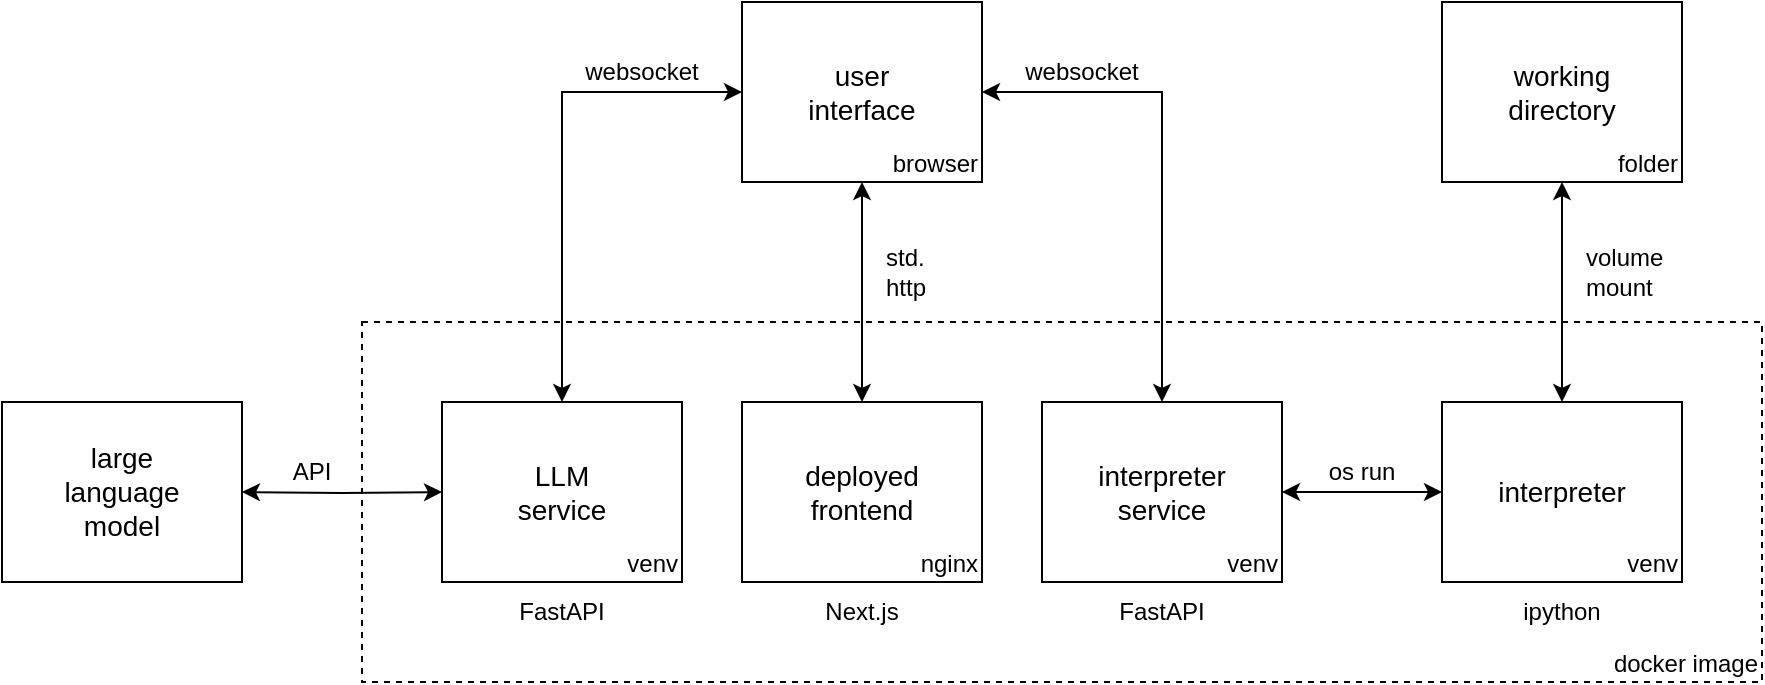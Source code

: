 <mxfile version="21.6.5" type="device">
  <diagram name="Page-1" id="NTjiGH4Cz_g98eemZZYS">
    <mxGraphModel dx="1457" dy="989" grid="1" gridSize="10" guides="1" tooltips="1" connect="1" arrows="1" fold="1" page="1" pageScale="1" pageWidth="1100" pageHeight="850" math="0" shadow="0">
      <root>
        <mxCell id="0" />
        <mxCell id="1" parent="0" />
        <mxCell id="1DaiOdLd6T580_-Mj7Hy-2" value="docker image" style="rounded=0;whiteSpace=wrap;html=1;align=right;verticalAlign=bottom;fillColor=none;dashed=1;" parent="1" vertex="1">
          <mxGeometry x="310" y="370" width="700" height="180" as="geometry" />
        </mxCell>
        <mxCell id="1DaiOdLd6T580_-Mj7Hy-17" style="edgeStyle=orthogonalEdgeStyle;rounded=0;orthogonalLoop=1;jettySize=auto;html=1;entryX=1;entryY=0.5;entryDx=0;entryDy=0;startArrow=classic;startFill=1;" parent="1" target="1DaiOdLd6T580_-Mj7Hy-13" edge="1">
          <mxGeometry relative="1" as="geometry">
            <mxPoint x="350" y="455" as="sourcePoint" />
          </mxGeometry>
        </mxCell>
        <mxCell id="1DaiOdLd6T580_-Mj7Hy-8" value="nginx" style="rounded=0;whiteSpace=wrap;html=1;verticalAlign=bottom;align=right;" parent="1" vertex="1">
          <mxGeometry x="500" y="410" width="120" height="90" as="geometry" />
        </mxCell>
        <mxCell id="1DaiOdLd6T580_-Mj7Hy-4" style="edgeStyle=orthogonalEdgeStyle;rounded=0;orthogonalLoop=1;jettySize=auto;html=1;exitX=0.5;exitY=1;exitDx=0;exitDy=0;" parent="1" edge="1">
          <mxGeometry relative="1" as="geometry">
            <mxPoint x="625" y="500" as="sourcePoint" />
            <mxPoint x="625" y="500" as="targetPoint" />
          </mxGeometry>
        </mxCell>
        <mxCell id="1DaiOdLd6T580_-Mj7Hy-19" style="edgeStyle=orthogonalEdgeStyle;rounded=0;orthogonalLoop=1;jettySize=auto;html=1;entryX=0;entryY=0.5;entryDx=0;entryDy=0;startArrow=classic;startFill=1;" parent="1" source="1DaiOdLd6T580_-Mj7Hy-5" target="1DaiOdLd6T580_-Mj7Hy-7" edge="1">
          <mxGeometry relative="1" as="geometry" />
        </mxCell>
        <mxCell id="1DaiOdLd6T580_-Mj7Hy-5" value="venv" style="rounded=0;whiteSpace=wrap;html=1;verticalAlign=bottom;align=right;" parent="1" vertex="1">
          <mxGeometry x="650" y="410" width="120" height="90" as="geometry" />
        </mxCell>
        <mxCell id="1DaiOdLd6T580_-Mj7Hy-6" value="deployed frontend" style="text;html=1;strokeColor=none;fillColor=none;align=center;verticalAlign=middle;whiteSpace=wrap;rounded=0;fontSize=14;" parent="1" vertex="1">
          <mxGeometry x="530" y="440" width="60" height="30" as="geometry" />
        </mxCell>
        <mxCell id="1DaiOdLd6T580_-Mj7Hy-30" style="edgeStyle=orthogonalEdgeStyle;rounded=0;orthogonalLoop=1;jettySize=auto;html=1;entryX=0.5;entryY=1;entryDx=0;entryDy=0;startArrow=classic;startFill=1;" parent="1" source="1DaiOdLd6T580_-Mj7Hy-7" target="1DaiOdLd6T580_-Mj7Hy-28" edge="1">
          <mxGeometry relative="1" as="geometry" />
        </mxCell>
        <mxCell id="1DaiOdLd6T580_-Mj7Hy-7" value="venv" style="rounded=0;whiteSpace=wrap;html=1;verticalAlign=bottom;align=right;" parent="1" vertex="1">
          <mxGeometry x="850" y="410" width="120" height="90" as="geometry" />
        </mxCell>
        <mxCell id="1DaiOdLd6T580_-Mj7Hy-9" value="interpreter service" style="text;html=1;strokeColor=none;fillColor=none;align=center;verticalAlign=middle;whiteSpace=wrap;rounded=0;fontSize=14;" parent="1" vertex="1">
          <mxGeometry x="680" y="440" width="60" height="30" as="geometry" />
        </mxCell>
        <mxCell id="1DaiOdLd6T580_-Mj7Hy-10" value="ipython" style="text;html=1;strokeColor=none;fillColor=none;align=center;verticalAlign=middle;whiteSpace=wrap;rounded=0;" parent="1" vertex="1">
          <mxGeometry x="880" y="500" width="60" height="30" as="geometry" />
        </mxCell>
        <mxCell id="1DaiOdLd6T580_-Mj7Hy-15" style="edgeStyle=orthogonalEdgeStyle;rounded=0;orthogonalLoop=1;jettySize=auto;html=1;entryX=0.5;entryY=0;entryDx=0;entryDy=0;startArrow=classic;startFill=1;" parent="1" source="1DaiOdLd6T580_-Mj7Hy-11" target="1DaiOdLd6T580_-Mj7Hy-5" edge="1">
          <mxGeometry relative="1" as="geometry" />
        </mxCell>
        <mxCell id="1DaiOdLd6T580_-Mj7Hy-16" style="edgeStyle=orthogonalEdgeStyle;rounded=0;orthogonalLoop=1;jettySize=auto;html=1;entryX=0.5;entryY=0;entryDx=0;entryDy=0;startArrow=classic;startFill=1;" parent="1" source="1DaiOdLd6T580_-Mj7Hy-11" target="1DaiOdLd6T580_-Mj7Hy-8" edge="1">
          <mxGeometry relative="1" as="geometry" />
        </mxCell>
        <mxCell id="1DaiOdLd6T580_-Mj7Hy-11" value="browser" style="rounded=0;whiteSpace=wrap;html=1;verticalAlign=bottom;align=right;" parent="1" vertex="1">
          <mxGeometry x="500" y="210" width="120" height="90" as="geometry" />
        </mxCell>
        <mxCell id="1DaiOdLd6T580_-Mj7Hy-12" value="user interface" style="text;html=1;strokeColor=none;fillColor=none;align=center;verticalAlign=middle;whiteSpace=wrap;rounded=0;fontSize=14;" parent="1" vertex="1">
          <mxGeometry x="530" y="240" width="60" height="30" as="geometry" />
        </mxCell>
        <mxCell id="1DaiOdLd6T580_-Mj7Hy-13" value="" style="rounded=0;whiteSpace=wrap;html=1;verticalAlign=bottom;align=right;" parent="1" vertex="1">
          <mxGeometry x="130" y="410" width="120" height="90" as="geometry" />
        </mxCell>
        <mxCell id="1DaiOdLd6T580_-Mj7Hy-14" value="large language model" style="text;html=1;strokeColor=none;fillColor=none;align=center;verticalAlign=middle;whiteSpace=wrap;rounded=0;fontSize=14;" parent="1" vertex="1">
          <mxGeometry x="160" y="440" width="60" height="30" as="geometry" />
        </mxCell>
        <mxCell id="1DaiOdLd6T580_-Mj7Hy-20" value="std. http" style="text;html=1;strokeColor=none;fillColor=none;align=left;verticalAlign=middle;whiteSpace=wrap;rounded=0;" parent="1" vertex="1">
          <mxGeometry x="570" y="330" width="40" height="30" as="geometry" />
        </mxCell>
        <mxCell id="1DaiOdLd6T580_-Mj7Hy-21" value="API" style="text;html=1;strokeColor=none;fillColor=none;align=center;verticalAlign=middle;whiteSpace=wrap;rounded=0;" parent="1" vertex="1">
          <mxGeometry x="250" y="430" width="70" height="30" as="geometry" />
        </mxCell>
        <mxCell id="1DaiOdLd6T580_-Mj7Hy-22" value="websocket" style="text;html=1;strokeColor=none;fillColor=none;align=center;verticalAlign=middle;whiteSpace=wrap;rounded=0;" parent="1" vertex="1">
          <mxGeometry x="610" y="230" width="120" height="30" as="geometry" />
        </mxCell>
        <mxCell id="1DaiOdLd6T580_-Mj7Hy-23" value="os run" style="text;html=1;strokeColor=none;fillColor=none;align=center;verticalAlign=middle;whiteSpace=wrap;rounded=0;" parent="1" vertex="1">
          <mxGeometry x="780" y="430" width="60" height="30" as="geometry" />
        </mxCell>
        <mxCell id="1DaiOdLd6T580_-Mj7Hy-25" value="Next.js" style="text;html=1;strokeColor=none;fillColor=none;align=center;verticalAlign=middle;whiteSpace=wrap;rounded=0;" parent="1" vertex="1">
          <mxGeometry x="530" y="500" width="60" height="30" as="geometry" />
        </mxCell>
        <mxCell id="1DaiOdLd6T580_-Mj7Hy-26" value="FastAPI" style="text;html=1;strokeColor=none;fillColor=none;align=center;verticalAlign=middle;whiteSpace=wrap;rounded=0;" parent="1" vertex="1">
          <mxGeometry x="680" y="500" width="60" height="30" as="geometry" />
        </mxCell>
        <mxCell id="1DaiOdLd6T580_-Mj7Hy-27" value="interpreter" style="text;html=1;strokeColor=none;fillColor=none;align=center;verticalAlign=middle;whiteSpace=wrap;rounded=0;fontSize=14;" parent="1" vertex="1">
          <mxGeometry x="880" y="440" width="60" height="30" as="geometry" />
        </mxCell>
        <mxCell id="1DaiOdLd6T580_-Mj7Hy-28" value="folder" style="rounded=0;whiteSpace=wrap;html=1;verticalAlign=bottom;align=right;" parent="1" vertex="1">
          <mxGeometry x="850" y="210" width="120" height="90" as="geometry" />
        </mxCell>
        <mxCell id="1DaiOdLd6T580_-Mj7Hy-29" value="working directory" style="text;html=1;strokeColor=none;fillColor=none;align=center;verticalAlign=middle;whiteSpace=wrap;rounded=0;fontSize=14;" parent="1" vertex="1">
          <mxGeometry x="880" y="240" width="60" height="30" as="geometry" />
        </mxCell>
        <mxCell id="1DaiOdLd6T580_-Mj7Hy-31" value="volume&lt;br&gt;mount" style="text;html=1;strokeColor=none;fillColor=none;align=left;verticalAlign=middle;whiteSpace=wrap;rounded=0;" parent="1" vertex="1">
          <mxGeometry x="920" y="330" width="60" height="30" as="geometry" />
        </mxCell>
        <mxCell id="6ENJdM-MlTLPdebcYQGK-1" value="venv" style="rounded=0;whiteSpace=wrap;html=1;verticalAlign=bottom;align=right;" vertex="1" parent="1">
          <mxGeometry x="350" y="410" width="120" height="90" as="geometry" />
        </mxCell>
        <mxCell id="6ENJdM-MlTLPdebcYQGK-2" value="LLM service" style="text;html=1;strokeColor=none;fillColor=none;align=center;verticalAlign=middle;whiteSpace=wrap;rounded=0;fontSize=14;" vertex="1" parent="1">
          <mxGeometry x="380" y="440" width="60" height="30" as="geometry" />
        </mxCell>
        <mxCell id="6ENJdM-MlTLPdebcYQGK-3" value="FastAPI" style="text;html=1;strokeColor=none;fillColor=none;align=center;verticalAlign=middle;whiteSpace=wrap;rounded=0;" vertex="1" parent="1">
          <mxGeometry x="380" y="500" width="60" height="30" as="geometry" />
        </mxCell>
        <mxCell id="6ENJdM-MlTLPdebcYQGK-4" style="edgeStyle=orthogonalEdgeStyle;rounded=0;orthogonalLoop=1;jettySize=auto;html=1;entryX=0.5;entryY=0;entryDx=0;entryDy=0;startArrow=classic;startFill=1;exitX=0;exitY=0.5;exitDx=0;exitDy=0;" edge="1" parent="1" source="1DaiOdLd6T580_-Mj7Hy-11" target="6ENJdM-MlTLPdebcYQGK-1">
          <mxGeometry relative="1" as="geometry">
            <mxPoint x="630" y="265" as="sourcePoint" />
            <mxPoint x="720" y="420" as="targetPoint" />
          </mxGeometry>
        </mxCell>
        <mxCell id="6ENJdM-MlTLPdebcYQGK-5" value="websocket" style="text;html=1;strokeColor=none;fillColor=none;align=center;verticalAlign=middle;whiteSpace=wrap;rounded=0;" vertex="1" parent="1">
          <mxGeometry x="390" y="230" width="120" height="30" as="geometry" />
        </mxCell>
      </root>
    </mxGraphModel>
  </diagram>
</mxfile>
